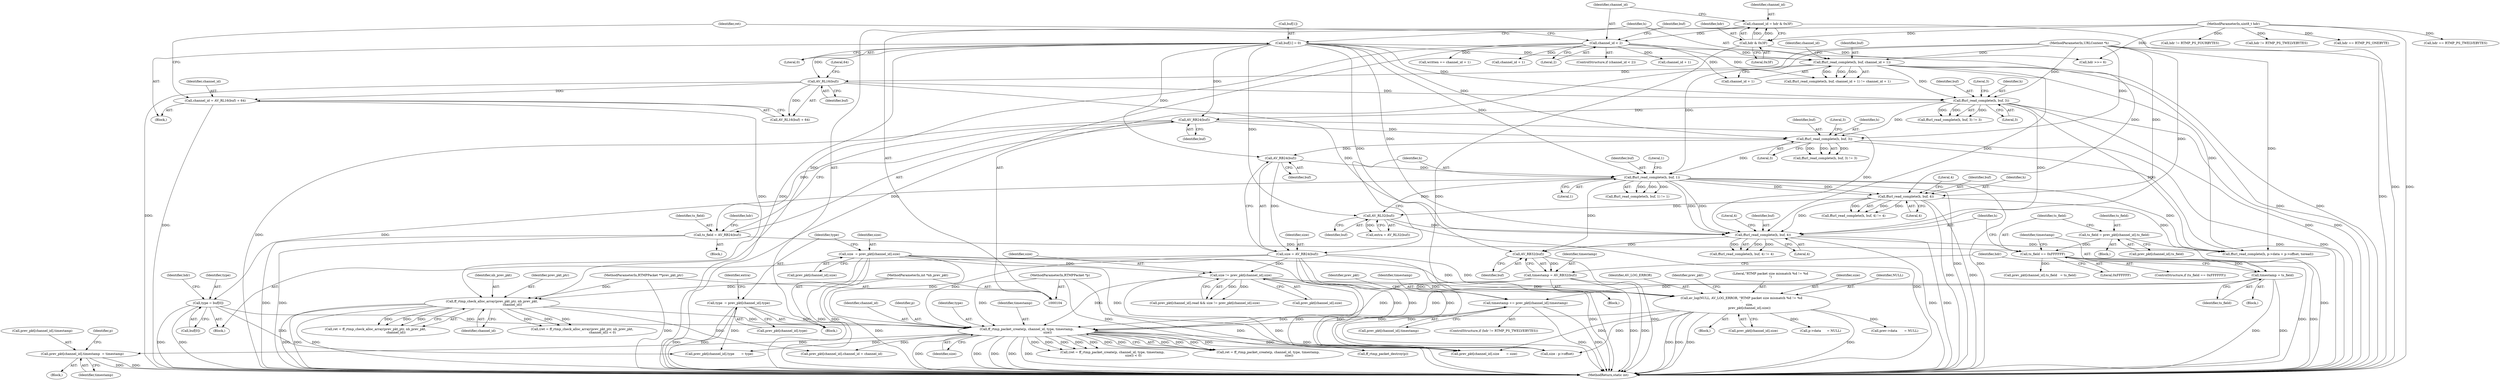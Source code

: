 digraph "0_FFmpeg_7d57ca4d9a75562fa32e40766211de150f8b3ee7@pointer" {
"1000412" [label="(Call,prev_pkt[channel_id].timestamp  = timestamp)"];
"1000386" [label="(Call,ff_rtmp_packet_create(p, channel_id, type, timestamp,\n                                          size))"];
"1000106" [label="(MethodParameterIn,RTMPPacket *p)"];
"1000175" [label="(Call,ff_rtmp_check_alloc_array(prev_pkt_ptr, nb_prev_pkt,\n                                         channel_id))"];
"1000108" [label="(MethodParameterIn,RTMPPacket **prev_pkt_ptr)"];
"1000109" [label="(MethodParameterIn,int *nb_prev_pkt)"];
"1000165" [label="(Call,channel_id = AV_RL16(buf) + 64)"];
"1000168" [label="(Call,AV_RL16(buf))"];
"1000141" [label="(Call,buf[1] = 0)"];
"1000148" [label="(Call,ffurl_read_complete(h, buf, channel_id + 1))"];
"1000105" [label="(MethodParameterIn,URLContext *h)"];
"1000137" [label="(Call,channel_id < 2)"];
"1000131" [label="(Call,channel_id = hdr & 0x3F)"];
"1000133" [label="(Call,hdr & 0x3F)"];
"1000110" [label="(MethodParameterIn,uint8_t hdr)"];
"1000193" [label="(Call,type  = prev_pkt[channel_id].type)"];
"1000275" [label="(Call,type = buf[0])"];
"1000265" [label="(Call,ffurl_read_complete(h, buf, 1))"];
"1000248" [label="(Call,ffurl_read_complete(h, buf, 3))"];
"1000226" [label="(Call,ffurl_read_complete(h, buf, 3))"];
"1000239" [label="(Call,AV_RB24(buf))"];
"1000261" [label="(Call,AV_RB24(buf))"];
"1000330" [label="(Call,timestamp += prev_pkt[channel_id].timestamp)"];
"1000317" [label="(Call,timestamp = AV_RB32(buf))"];
"1000319" [label="(Call,AV_RB32(buf))"];
"1000309" [label="(Call,ffurl_read_complete(h, buf, 4))"];
"1000287" [label="(Call,ffurl_read_complete(h, buf, 4))"];
"1000300" [label="(Call,AV_RL32(buf))"];
"1000323" [label="(Call,timestamp = ts_field)"];
"1000303" [label="(Call,ts_field == 0xFFFFFF)"];
"1000215" [label="(Call,ts_field = prev_pkt[channel_id].ts_field)"];
"1000237" [label="(Call,ts_field = AV_RB24(buf))"];
"1000186" [label="(Call,size  = prev_pkt[channel_id].size)"];
"1000344" [label="(Call,size != prev_pkt[channel_id].size)"];
"1000259" [label="(Call,size = AV_RB24(buf))"];
"1000352" [label="(Call,av_log(NULL, AV_LOG_ERROR, \"RTMP packet size mismatch %d != %d\n\",\n                size,\n                prev_pkt[channel_id].size))"];
"1000503" [label="(Call,prev_pkt[channel_id].channel_id = channel_id)"];
"1000303" [label="(Call,ts_field == 0xFFFFFF)"];
"1000353" [label="(Identifier,NULL)"];
"1000195" [label="(Call,prev_pkt[channel_id].type)"];
"1000143" [label="(Identifier,buf)"];
"1000305" [label="(Literal,0xFFFFFF)"];
"1000261" [label="(Call,AV_RB24(buf))"];
"1000267" [label="(Identifier,buf)"];
"1000389" [label="(Identifier,type)"];
"1000166" [label="(Identifier,channel_id)"];
"1000354" [label="(Identifier,AV_LOG_ERROR)"];
"1000324" [label="(Identifier,timestamp)"];
"1000281" [label="(Call,hdr == RTMP_PS_TWELVEBYTES)"];
"1000187" [label="(Identifier,size)"];
"1000135" [label="(Literal,0x3F)"];
"1000214" [label="(Block,)"];
"1000510" [label="(Call,prev_pkt[channel_id].type       = type)"];
"1000265" [label="(Call,ffurl_read_complete(h, buf, 1))"];
"1000111" [label="(Block,)"];
"1000155" [label="(Identifier,channel_id)"];
"1000328" [label="(Identifier,hdr)"];
"1000176" [label="(Identifier,prev_pkt_ptr)"];
"1000386" [label="(Call,ff_rtmp_packet_create(p, channel_id, type, timestamp,\n                                          size))"];
"1000308" [label="(Call,ffurl_read_complete(h, buf, 4) != 4)"];
"1000608" [label="(Call,p->data      = NULL)"];
"1000322" [label="(Block,)"];
"1000140" [label="(Block,)"];
"1000243" [label="(Identifier,hdr)"];
"1000318" [label="(Identifier,timestamp)"];
"1000312" [label="(Literal,4)"];
"1000268" [label="(Literal,1)"];
"1000252" [label="(Literal,3)"];
"1000341" [label="(Identifier,prev_pkt)"];
"1000106" [label="(MethodParameterIn,RTMPPacket *p)"];
"1000145" [label="(Literal,0)"];
"1000300" [label="(Call,AV_RL32(buf))"];
"1000533" [label="(Call,size - p->offset)"];
"1000346" [label="(Call,prev_pkt[channel_id].size)"];
"1000493" [label="(Call,prev->data       = NULL)"];
"1000390" [label="(Identifier,timestamp)"];
"1000365" [label="(Identifier,prev_pkt)"];
"1000186" [label="(Call,size  = prev_pkt[channel_id].size)"];
"1000160" [label="(Call,written += channel_id + 1)"];
"1000545" [label="(Call,ffurl_read_complete(h, p->data + p->offset, toread))"];
"1000325" [label="(Identifier,ts_field)"];
"1000383" [label="(Call,(ret = ff_rtmp_packet_create(p, channel_id, type, timestamp,\n                                          size)) < 0)"];
"1000228" [label="(Identifier,buf)"];
"1000384" [label="(Call,ret = ff_rtmp_packet_create(p, channel_id, type, timestamp,\n                                          size))"];
"1000165" [label="(Call,channel_id = AV_RL16(buf) + 64)"];
"1000260" [label="(Identifier,size)"];
"1000311" [label="(Identifier,buf)"];
"1000330" [label="(Call,timestamp += prev_pkt[channel_id].timestamp)"];
"1000226" [label="(Call,ffurl_read_complete(h, buf, 3))"];
"1000194" [label="(Identifier,type)"];
"1000215" [label="(Call,ts_field = prev_pkt[channel_id].ts_field)"];
"1000289" [label="(Identifier,buf)"];
"1000137" [label="(Call,channel_id < 2)"];
"1000245" [label="(Block,)"];
"1000162" [label="(Call,channel_id + 1)"];
"1000412" [label="(Call,prev_pkt[channel_id].timestamp  = timestamp)"];
"1000225" [label="(Call,ffurl_read_complete(h, buf, 3) != 3)"];
"1000345" [label="(Identifier,size)"];
"1000344" [label="(Call,size != prev_pkt[channel_id].size)"];
"1000175" [label="(Call,ff_rtmp_check_alloc_array(prev_pkt_ptr, nb_prev_pkt,\n                                         channel_id))"];
"1000242" [label="(Call,hdr != RTMP_PS_FOURBYTES)"];
"1000388" [label="(Identifier,channel_id)"];
"1000381" [label="(Block,)"];
"1000229" [label="(Literal,3)"];
"1000151" [label="(Call,channel_id + 1)"];
"1000262" [label="(Identifier,buf)"];
"1000177" [label="(Identifier,nb_prev_pkt)"];
"1000248" [label="(Call,ffurl_read_complete(h, buf, 3))"];
"1000132" [label="(Identifier,channel_id)"];
"1000217" [label="(Call,prev_pkt[channel_id].ts_field)"];
"1000288" [label="(Identifier,h)"];
"1000105" [label="(MethodParameterIn,URLContext *h)"];
"1000320" [label="(Identifier,buf)"];
"1000302" [label="(ControlStructure,if (ts_field == 0xFFFFFF))"];
"1000238" [label="(Identifier,ts_field)"];
"1000277" [label="(Call,buf[0])"];
"1000251" [label="(Literal,3)"];
"1000304" [label="(Identifier,ts_field)"];
"1000131" [label="(Call,channel_id = hdr & 0x3F)"];
"1000230" [label="(Literal,3)"];
"1000150" [label="(Identifier,buf)"];
"1000169" [label="(Identifier,buf)"];
"1000276" [label="(Identifier,type)"];
"1000227" [label="(Identifier,h)"];
"1000313" [label="(Literal,4)"];
"1000306" [label="(Block,)"];
"1000134" [label="(Identifier,hdr)"];
"1000201" [label="(Identifier,extra)"];
"1000323" [label="(Call,timestamp = ts_field)"];
"1000290" [label="(Literal,4)"];
"1000249" [label="(Identifier,h)"];
"1000174" [label="(Identifier,ret)"];
"1000327" [label="(Call,hdr != RTMP_PS_TWELVEBYTES)"];
"1000310" [label="(Identifier,h)"];
"1000250" [label="(Identifier,buf)"];
"1000141" [label="(Call,buf[1] = 0)"];
"1000188" [label="(Call,prev_pkt[channel_id].size)"];
"1000247" [label="(Call,ffurl_read_complete(h, buf, 3) != 3)"];
"1000110" [label="(MethodParameterIn,uint8_t hdr)"];
"1000148" [label="(Call,ffurl_read_complete(h, buf, channel_id + 1))"];
"1000173" [label="(Call,ret = ff_rtmp_check_alloc_array(prev_pkt_ptr, nb_prev_pkt,\n                                         channel_id))"];
"1000167" [label="(Call,AV_RL16(buf) + 64)"];
"1000351" [label="(Block,)"];
"1000391" [label="(Identifier,size)"];
"1000269" [label="(Literal,1)"];
"1000223" [label="(Block,)"];
"1000109" [label="(MethodParameterIn,int *nb_prev_pkt)"];
"1000627" [label="(MethodReturn,static int)"];
"1000309" [label="(Call,ffurl_read_complete(h, buf, 4))"];
"1000139" [label="(Literal,2)"];
"1000319" [label="(Call,AV_RB32(buf))"];
"1000387" [label="(Identifier,p)"];
"1000286" [label="(Call,ffurl_read_complete(h, buf, 4) != 4)"];
"1000326" [label="(ControlStructure,if (hdr != RTMP_PS_TWELVEBYTES))"];
"1000331" [label="(Identifier,timestamp)"];
"1000557" [label="(Call,ff_rtmp_packet_destroy(p))"];
"1000357" [label="(Call,prev_pkt[channel_id].size)"];
"1000211" [label="(Call,hdr == RTMP_PS_ONEBYTE)"];
"1000418" [label="(Identifier,timestamp)"];
"1000352" [label="(Call,av_log(NULL, AV_LOG_ERROR, \"RTMP packet size mismatch %d != %d\n\",\n                size,\n                prev_pkt[channel_id].size))"];
"1000178" [label="(Identifier,channel_id)"];
"1000216" [label="(Identifier,ts_field)"];
"1000298" [label="(Call,extra = AV_RL32(buf))"];
"1000207" [label="(Call,hdr >>= 6)"];
"1000136" [label="(ControlStructure,if (channel_id < 2))"];
"1000413" [label="(Call,prev_pkt[channel_id].timestamp)"];
"1000108" [label="(MethodParameterIn,RTMPPacket **prev_pkt_ptr)"];
"1000275" [label="(Call,type = buf[0])"];
"1000266" [label="(Identifier,h)"];
"1000317" [label="(Call,timestamp = AV_RB32(buf))"];
"1000291" [label="(Literal,4)"];
"1000170" [label="(Literal,64)"];
"1000133" [label="(Call,hdr & 0x3F)"];
"1000142" [label="(Call,buf[1])"];
"1000500" [label="(Identifier,p)"];
"1000338" [label="(Call,prev_pkt[channel_id].read && size != prev_pkt[channel_id].size)"];
"1000301" [label="(Identifier,buf)"];
"1000355" [label="(Literal,\"RTMP packet size mismatch %d != %d\n\")"];
"1000287" [label="(Call,ffurl_read_complete(h, buf, 4))"];
"1000237" [label="(Call,ts_field = AV_RB24(buf))"];
"1000332" [label="(Call,prev_pkt[channel_id].timestamp)"];
"1000282" [label="(Identifier,hdr)"];
"1000168" [label="(Call,AV_RL16(buf))"];
"1000138" [label="(Identifier,channel_id)"];
"1000154" [label="(Call,channel_id + 1)"];
"1000264" [label="(Call,ffurl_read_complete(h, buf, 1) != 1)"];
"1000405" [label="(Call,prev_pkt[channel_id].ts_field   = ts_field)"];
"1000149" [label="(Identifier,h)"];
"1000259" [label="(Call,size = AV_RB24(buf))"];
"1000193" [label="(Call,type  = prev_pkt[channel_id].type)"];
"1000517" [label="(Call,prev_pkt[channel_id].size       = size)"];
"1000356" [label="(Identifier,size)"];
"1000147" [label="(Call,ffurl_read_complete(h, buf, channel_id + 1) != channel_id + 1)"];
"1000172" [label="(Call,(ret = ff_rtmp_check_alloc_array(prev_pkt_ptr, nb_prev_pkt,\n                                         channel_id)) < 0)"];
"1000240" [label="(Identifier,buf)"];
"1000239" [label="(Call,AV_RB24(buf))"];
"1000412" -> "1000381"  [label="AST: "];
"1000412" -> "1000418"  [label="CFG: "];
"1000413" -> "1000412"  [label="AST: "];
"1000418" -> "1000412"  [label="AST: "];
"1000500" -> "1000412"  [label="CFG: "];
"1000412" -> "1000627"  [label="DDG: "];
"1000412" -> "1000627"  [label="DDG: "];
"1000386" -> "1000412"  [label="DDG: "];
"1000386" -> "1000384"  [label="AST: "];
"1000386" -> "1000391"  [label="CFG: "];
"1000387" -> "1000386"  [label="AST: "];
"1000388" -> "1000386"  [label="AST: "];
"1000389" -> "1000386"  [label="AST: "];
"1000390" -> "1000386"  [label="AST: "];
"1000391" -> "1000386"  [label="AST: "];
"1000384" -> "1000386"  [label="CFG: "];
"1000386" -> "1000627"  [label="DDG: "];
"1000386" -> "1000627"  [label="DDG: "];
"1000386" -> "1000627"  [label="DDG: "];
"1000386" -> "1000627"  [label="DDG: "];
"1000386" -> "1000627"  [label="DDG: "];
"1000386" -> "1000383"  [label="DDG: "];
"1000386" -> "1000383"  [label="DDG: "];
"1000386" -> "1000383"  [label="DDG: "];
"1000386" -> "1000383"  [label="DDG: "];
"1000386" -> "1000383"  [label="DDG: "];
"1000386" -> "1000384"  [label="DDG: "];
"1000386" -> "1000384"  [label="DDG: "];
"1000386" -> "1000384"  [label="DDG: "];
"1000386" -> "1000384"  [label="DDG: "];
"1000386" -> "1000384"  [label="DDG: "];
"1000106" -> "1000386"  [label="DDG: "];
"1000175" -> "1000386"  [label="DDG: "];
"1000193" -> "1000386"  [label="DDG: "];
"1000275" -> "1000386"  [label="DDG: "];
"1000330" -> "1000386"  [label="DDG: "];
"1000317" -> "1000386"  [label="DDG: "];
"1000323" -> "1000386"  [label="DDG: "];
"1000186" -> "1000386"  [label="DDG: "];
"1000344" -> "1000386"  [label="DDG: "];
"1000352" -> "1000386"  [label="DDG: "];
"1000259" -> "1000386"  [label="DDG: "];
"1000386" -> "1000503"  [label="DDG: "];
"1000386" -> "1000510"  [label="DDG: "];
"1000386" -> "1000517"  [label="DDG: "];
"1000386" -> "1000533"  [label="DDG: "];
"1000386" -> "1000557"  [label="DDG: "];
"1000106" -> "1000104"  [label="AST: "];
"1000106" -> "1000627"  [label="DDG: "];
"1000106" -> "1000557"  [label="DDG: "];
"1000175" -> "1000173"  [label="AST: "];
"1000175" -> "1000178"  [label="CFG: "];
"1000176" -> "1000175"  [label="AST: "];
"1000177" -> "1000175"  [label="AST: "];
"1000178" -> "1000175"  [label="AST: "];
"1000173" -> "1000175"  [label="CFG: "];
"1000175" -> "1000627"  [label="DDG: "];
"1000175" -> "1000627"  [label="DDG: "];
"1000175" -> "1000627"  [label="DDG: "];
"1000175" -> "1000172"  [label="DDG: "];
"1000175" -> "1000172"  [label="DDG: "];
"1000175" -> "1000172"  [label="DDG: "];
"1000175" -> "1000173"  [label="DDG: "];
"1000175" -> "1000173"  [label="DDG: "];
"1000175" -> "1000173"  [label="DDG: "];
"1000108" -> "1000175"  [label="DDG: "];
"1000109" -> "1000175"  [label="DDG: "];
"1000165" -> "1000175"  [label="DDG: "];
"1000137" -> "1000175"  [label="DDG: "];
"1000175" -> "1000503"  [label="DDG: "];
"1000108" -> "1000104"  [label="AST: "];
"1000108" -> "1000627"  [label="DDG: "];
"1000109" -> "1000104"  [label="AST: "];
"1000109" -> "1000627"  [label="DDG: "];
"1000165" -> "1000140"  [label="AST: "];
"1000165" -> "1000167"  [label="CFG: "];
"1000166" -> "1000165"  [label="AST: "];
"1000167" -> "1000165"  [label="AST: "];
"1000174" -> "1000165"  [label="CFG: "];
"1000165" -> "1000627"  [label="DDG: "];
"1000168" -> "1000165"  [label="DDG: "];
"1000168" -> "1000167"  [label="AST: "];
"1000168" -> "1000169"  [label="CFG: "];
"1000169" -> "1000168"  [label="AST: "];
"1000170" -> "1000168"  [label="CFG: "];
"1000168" -> "1000627"  [label="DDG: "];
"1000168" -> "1000167"  [label="DDG: "];
"1000141" -> "1000168"  [label="DDG: "];
"1000148" -> "1000168"  [label="DDG: "];
"1000168" -> "1000226"  [label="DDG: "];
"1000168" -> "1000309"  [label="DDG: "];
"1000141" -> "1000140"  [label="AST: "];
"1000141" -> "1000145"  [label="CFG: "];
"1000142" -> "1000141"  [label="AST: "];
"1000145" -> "1000141"  [label="AST: "];
"1000149" -> "1000141"  [label="CFG: "];
"1000141" -> "1000627"  [label="DDG: "];
"1000141" -> "1000148"  [label="DDG: "];
"1000141" -> "1000226"  [label="DDG: "];
"1000141" -> "1000239"  [label="DDG: "];
"1000141" -> "1000248"  [label="DDG: "];
"1000141" -> "1000261"  [label="DDG: "];
"1000141" -> "1000265"  [label="DDG: "];
"1000141" -> "1000287"  [label="DDG: "];
"1000141" -> "1000300"  [label="DDG: "];
"1000141" -> "1000309"  [label="DDG: "];
"1000141" -> "1000319"  [label="DDG: "];
"1000148" -> "1000147"  [label="AST: "];
"1000148" -> "1000151"  [label="CFG: "];
"1000149" -> "1000148"  [label="AST: "];
"1000150" -> "1000148"  [label="AST: "];
"1000151" -> "1000148"  [label="AST: "];
"1000155" -> "1000148"  [label="CFG: "];
"1000148" -> "1000627"  [label="DDG: "];
"1000148" -> "1000627"  [label="DDG: "];
"1000148" -> "1000147"  [label="DDG: "];
"1000148" -> "1000147"  [label="DDG: "];
"1000148" -> "1000147"  [label="DDG: "];
"1000105" -> "1000148"  [label="DDG: "];
"1000137" -> "1000148"  [label="DDG: "];
"1000148" -> "1000226"  [label="DDG: "];
"1000148" -> "1000309"  [label="DDG: "];
"1000148" -> "1000545"  [label="DDG: "];
"1000105" -> "1000104"  [label="AST: "];
"1000105" -> "1000627"  [label="DDG: "];
"1000105" -> "1000226"  [label="DDG: "];
"1000105" -> "1000248"  [label="DDG: "];
"1000105" -> "1000265"  [label="DDG: "];
"1000105" -> "1000287"  [label="DDG: "];
"1000105" -> "1000309"  [label="DDG: "];
"1000105" -> "1000545"  [label="DDG: "];
"1000137" -> "1000136"  [label="AST: "];
"1000137" -> "1000139"  [label="CFG: "];
"1000138" -> "1000137"  [label="AST: "];
"1000139" -> "1000137"  [label="AST: "];
"1000143" -> "1000137"  [label="CFG: "];
"1000174" -> "1000137"  [label="CFG: "];
"1000137" -> "1000627"  [label="DDG: "];
"1000131" -> "1000137"  [label="DDG: "];
"1000137" -> "1000151"  [label="DDG: "];
"1000137" -> "1000147"  [label="DDG: "];
"1000137" -> "1000154"  [label="DDG: "];
"1000137" -> "1000160"  [label="DDG: "];
"1000137" -> "1000162"  [label="DDG: "];
"1000131" -> "1000111"  [label="AST: "];
"1000131" -> "1000133"  [label="CFG: "];
"1000132" -> "1000131"  [label="AST: "];
"1000133" -> "1000131"  [label="AST: "];
"1000138" -> "1000131"  [label="CFG: "];
"1000131" -> "1000627"  [label="DDG: "];
"1000133" -> "1000131"  [label="DDG: "];
"1000133" -> "1000131"  [label="DDG: "];
"1000133" -> "1000135"  [label="CFG: "];
"1000134" -> "1000133"  [label="AST: "];
"1000135" -> "1000133"  [label="AST: "];
"1000133" -> "1000627"  [label="DDG: "];
"1000110" -> "1000133"  [label="DDG: "];
"1000133" -> "1000207"  [label="DDG: "];
"1000110" -> "1000104"  [label="AST: "];
"1000110" -> "1000627"  [label="DDG: "];
"1000110" -> "1000207"  [label="DDG: "];
"1000110" -> "1000211"  [label="DDG: "];
"1000110" -> "1000242"  [label="DDG: "];
"1000110" -> "1000281"  [label="DDG: "];
"1000110" -> "1000327"  [label="DDG: "];
"1000193" -> "1000111"  [label="AST: "];
"1000193" -> "1000195"  [label="CFG: "];
"1000194" -> "1000193"  [label="AST: "];
"1000195" -> "1000193"  [label="AST: "];
"1000201" -> "1000193"  [label="CFG: "];
"1000193" -> "1000627"  [label="DDG: "];
"1000193" -> "1000627"  [label="DDG: "];
"1000193" -> "1000510"  [label="DDG: "];
"1000275" -> "1000245"  [label="AST: "];
"1000275" -> "1000277"  [label="CFG: "];
"1000276" -> "1000275"  [label="AST: "];
"1000277" -> "1000275"  [label="AST: "];
"1000282" -> "1000275"  [label="CFG: "];
"1000275" -> "1000627"  [label="DDG: "];
"1000275" -> "1000627"  [label="DDG: "];
"1000265" -> "1000275"  [label="DDG: "];
"1000275" -> "1000510"  [label="DDG: "];
"1000265" -> "1000264"  [label="AST: "];
"1000265" -> "1000268"  [label="CFG: "];
"1000266" -> "1000265"  [label="AST: "];
"1000267" -> "1000265"  [label="AST: "];
"1000268" -> "1000265"  [label="AST: "];
"1000269" -> "1000265"  [label="CFG: "];
"1000265" -> "1000627"  [label="DDG: "];
"1000265" -> "1000627"  [label="DDG: "];
"1000265" -> "1000264"  [label="DDG: "];
"1000265" -> "1000264"  [label="DDG: "];
"1000265" -> "1000264"  [label="DDG: "];
"1000248" -> "1000265"  [label="DDG: "];
"1000261" -> "1000265"  [label="DDG: "];
"1000265" -> "1000287"  [label="DDG: "];
"1000265" -> "1000287"  [label="DDG: "];
"1000265" -> "1000300"  [label="DDG: "];
"1000265" -> "1000309"  [label="DDG: "];
"1000265" -> "1000309"  [label="DDG: "];
"1000265" -> "1000319"  [label="DDG: "];
"1000265" -> "1000545"  [label="DDG: "];
"1000248" -> "1000247"  [label="AST: "];
"1000248" -> "1000251"  [label="CFG: "];
"1000249" -> "1000248"  [label="AST: "];
"1000250" -> "1000248"  [label="AST: "];
"1000251" -> "1000248"  [label="AST: "];
"1000252" -> "1000248"  [label="CFG: "];
"1000248" -> "1000627"  [label="DDG: "];
"1000248" -> "1000627"  [label="DDG: "];
"1000248" -> "1000247"  [label="DDG: "];
"1000248" -> "1000247"  [label="DDG: "];
"1000248" -> "1000247"  [label="DDG: "];
"1000226" -> "1000248"  [label="DDG: "];
"1000239" -> "1000248"  [label="DDG: "];
"1000248" -> "1000261"  [label="DDG: "];
"1000226" -> "1000225"  [label="AST: "];
"1000226" -> "1000229"  [label="CFG: "];
"1000227" -> "1000226"  [label="AST: "];
"1000228" -> "1000226"  [label="AST: "];
"1000229" -> "1000226"  [label="AST: "];
"1000230" -> "1000226"  [label="CFG: "];
"1000226" -> "1000627"  [label="DDG: "];
"1000226" -> "1000627"  [label="DDG: "];
"1000226" -> "1000225"  [label="DDG: "];
"1000226" -> "1000225"  [label="DDG: "];
"1000226" -> "1000225"  [label="DDG: "];
"1000226" -> "1000239"  [label="DDG: "];
"1000226" -> "1000309"  [label="DDG: "];
"1000226" -> "1000545"  [label="DDG: "];
"1000239" -> "1000237"  [label="AST: "];
"1000239" -> "1000240"  [label="CFG: "];
"1000240" -> "1000239"  [label="AST: "];
"1000237" -> "1000239"  [label="CFG: "];
"1000239" -> "1000627"  [label="DDG: "];
"1000239" -> "1000237"  [label="DDG: "];
"1000239" -> "1000309"  [label="DDG: "];
"1000261" -> "1000259"  [label="AST: "];
"1000261" -> "1000262"  [label="CFG: "];
"1000262" -> "1000261"  [label="AST: "];
"1000259" -> "1000261"  [label="CFG: "];
"1000261" -> "1000259"  [label="DDG: "];
"1000330" -> "1000326"  [label="AST: "];
"1000330" -> "1000332"  [label="CFG: "];
"1000331" -> "1000330"  [label="AST: "];
"1000332" -> "1000330"  [label="AST: "];
"1000341" -> "1000330"  [label="CFG: "];
"1000330" -> "1000627"  [label="DDG: "];
"1000330" -> "1000627"  [label="DDG: "];
"1000317" -> "1000330"  [label="DDG: "];
"1000323" -> "1000330"  [label="DDG: "];
"1000317" -> "1000306"  [label="AST: "];
"1000317" -> "1000319"  [label="CFG: "];
"1000318" -> "1000317"  [label="AST: "];
"1000319" -> "1000317"  [label="AST: "];
"1000328" -> "1000317"  [label="CFG: "];
"1000317" -> "1000627"  [label="DDG: "];
"1000317" -> "1000627"  [label="DDG: "];
"1000319" -> "1000317"  [label="DDG: "];
"1000319" -> "1000320"  [label="CFG: "];
"1000320" -> "1000319"  [label="AST: "];
"1000319" -> "1000627"  [label="DDG: "];
"1000309" -> "1000319"  [label="DDG: "];
"1000309" -> "1000308"  [label="AST: "];
"1000309" -> "1000312"  [label="CFG: "];
"1000310" -> "1000309"  [label="AST: "];
"1000311" -> "1000309"  [label="AST: "];
"1000312" -> "1000309"  [label="AST: "];
"1000313" -> "1000309"  [label="CFG: "];
"1000309" -> "1000627"  [label="DDG: "];
"1000309" -> "1000627"  [label="DDG: "];
"1000309" -> "1000308"  [label="DDG: "];
"1000309" -> "1000308"  [label="DDG: "];
"1000309" -> "1000308"  [label="DDG: "];
"1000287" -> "1000309"  [label="DDG: "];
"1000300" -> "1000309"  [label="DDG: "];
"1000309" -> "1000545"  [label="DDG: "];
"1000287" -> "1000286"  [label="AST: "];
"1000287" -> "1000290"  [label="CFG: "];
"1000288" -> "1000287"  [label="AST: "];
"1000289" -> "1000287"  [label="AST: "];
"1000290" -> "1000287"  [label="AST: "];
"1000291" -> "1000287"  [label="CFG: "];
"1000287" -> "1000627"  [label="DDG: "];
"1000287" -> "1000627"  [label="DDG: "];
"1000287" -> "1000286"  [label="DDG: "];
"1000287" -> "1000286"  [label="DDG: "];
"1000287" -> "1000286"  [label="DDG: "];
"1000287" -> "1000300"  [label="DDG: "];
"1000287" -> "1000545"  [label="DDG: "];
"1000300" -> "1000298"  [label="AST: "];
"1000300" -> "1000301"  [label="CFG: "];
"1000301" -> "1000300"  [label="AST: "];
"1000298" -> "1000300"  [label="CFG: "];
"1000300" -> "1000627"  [label="DDG: "];
"1000300" -> "1000298"  [label="DDG: "];
"1000323" -> "1000322"  [label="AST: "];
"1000323" -> "1000325"  [label="CFG: "];
"1000324" -> "1000323"  [label="AST: "];
"1000325" -> "1000323"  [label="AST: "];
"1000328" -> "1000323"  [label="CFG: "];
"1000323" -> "1000627"  [label="DDG: "];
"1000323" -> "1000627"  [label="DDG: "];
"1000303" -> "1000323"  [label="DDG: "];
"1000303" -> "1000302"  [label="AST: "];
"1000303" -> "1000305"  [label="CFG: "];
"1000304" -> "1000303"  [label="AST: "];
"1000305" -> "1000303"  [label="AST: "];
"1000310" -> "1000303"  [label="CFG: "];
"1000324" -> "1000303"  [label="CFG: "];
"1000303" -> "1000627"  [label="DDG: "];
"1000303" -> "1000627"  [label="DDG: "];
"1000215" -> "1000303"  [label="DDG: "];
"1000237" -> "1000303"  [label="DDG: "];
"1000303" -> "1000405"  [label="DDG: "];
"1000215" -> "1000214"  [label="AST: "];
"1000215" -> "1000217"  [label="CFG: "];
"1000216" -> "1000215"  [label="AST: "];
"1000217" -> "1000215"  [label="AST: "];
"1000304" -> "1000215"  [label="CFG: "];
"1000215" -> "1000627"  [label="DDG: "];
"1000237" -> "1000223"  [label="AST: "];
"1000238" -> "1000237"  [label="AST: "];
"1000243" -> "1000237"  [label="CFG: "];
"1000237" -> "1000627"  [label="DDG: "];
"1000237" -> "1000627"  [label="DDG: "];
"1000186" -> "1000111"  [label="AST: "];
"1000186" -> "1000188"  [label="CFG: "];
"1000187" -> "1000186"  [label="AST: "];
"1000188" -> "1000186"  [label="AST: "];
"1000194" -> "1000186"  [label="CFG: "];
"1000186" -> "1000627"  [label="DDG: "];
"1000186" -> "1000627"  [label="DDG: "];
"1000186" -> "1000344"  [label="DDG: "];
"1000186" -> "1000352"  [label="DDG: "];
"1000186" -> "1000517"  [label="DDG: "];
"1000186" -> "1000533"  [label="DDG: "];
"1000344" -> "1000338"  [label="AST: "];
"1000344" -> "1000346"  [label="CFG: "];
"1000345" -> "1000344"  [label="AST: "];
"1000346" -> "1000344"  [label="AST: "];
"1000338" -> "1000344"  [label="CFG: "];
"1000344" -> "1000627"  [label="DDG: "];
"1000344" -> "1000338"  [label="DDG: "];
"1000344" -> "1000338"  [label="DDG: "];
"1000259" -> "1000344"  [label="DDG: "];
"1000344" -> "1000352"  [label="DDG: "];
"1000344" -> "1000352"  [label="DDG: "];
"1000344" -> "1000517"  [label="DDG: "];
"1000344" -> "1000533"  [label="DDG: "];
"1000259" -> "1000245"  [label="AST: "];
"1000260" -> "1000259"  [label="AST: "];
"1000266" -> "1000259"  [label="CFG: "];
"1000259" -> "1000627"  [label="DDG: "];
"1000259" -> "1000627"  [label="DDG: "];
"1000259" -> "1000352"  [label="DDG: "];
"1000259" -> "1000517"  [label="DDG: "];
"1000259" -> "1000533"  [label="DDG: "];
"1000352" -> "1000351"  [label="AST: "];
"1000352" -> "1000357"  [label="CFG: "];
"1000353" -> "1000352"  [label="AST: "];
"1000354" -> "1000352"  [label="AST: "];
"1000355" -> "1000352"  [label="AST: "];
"1000356" -> "1000352"  [label="AST: "];
"1000357" -> "1000352"  [label="AST: "];
"1000365" -> "1000352"  [label="CFG: "];
"1000352" -> "1000627"  [label="DDG: "];
"1000352" -> "1000627"  [label="DDG: "];
"1000352" -> "1000627"  [label="DDG: "];
"1000352" -> "1000627"  [label="DDG: "];
"1000352" -> "1000493"  [label="DDG: "];
"1000352" -> "1000517"  [label="DDG: "];
"1000352" -> "1000533"  [label="DDG: "];
"1000352" -> "1000608"  [label="DDG: "];
}
